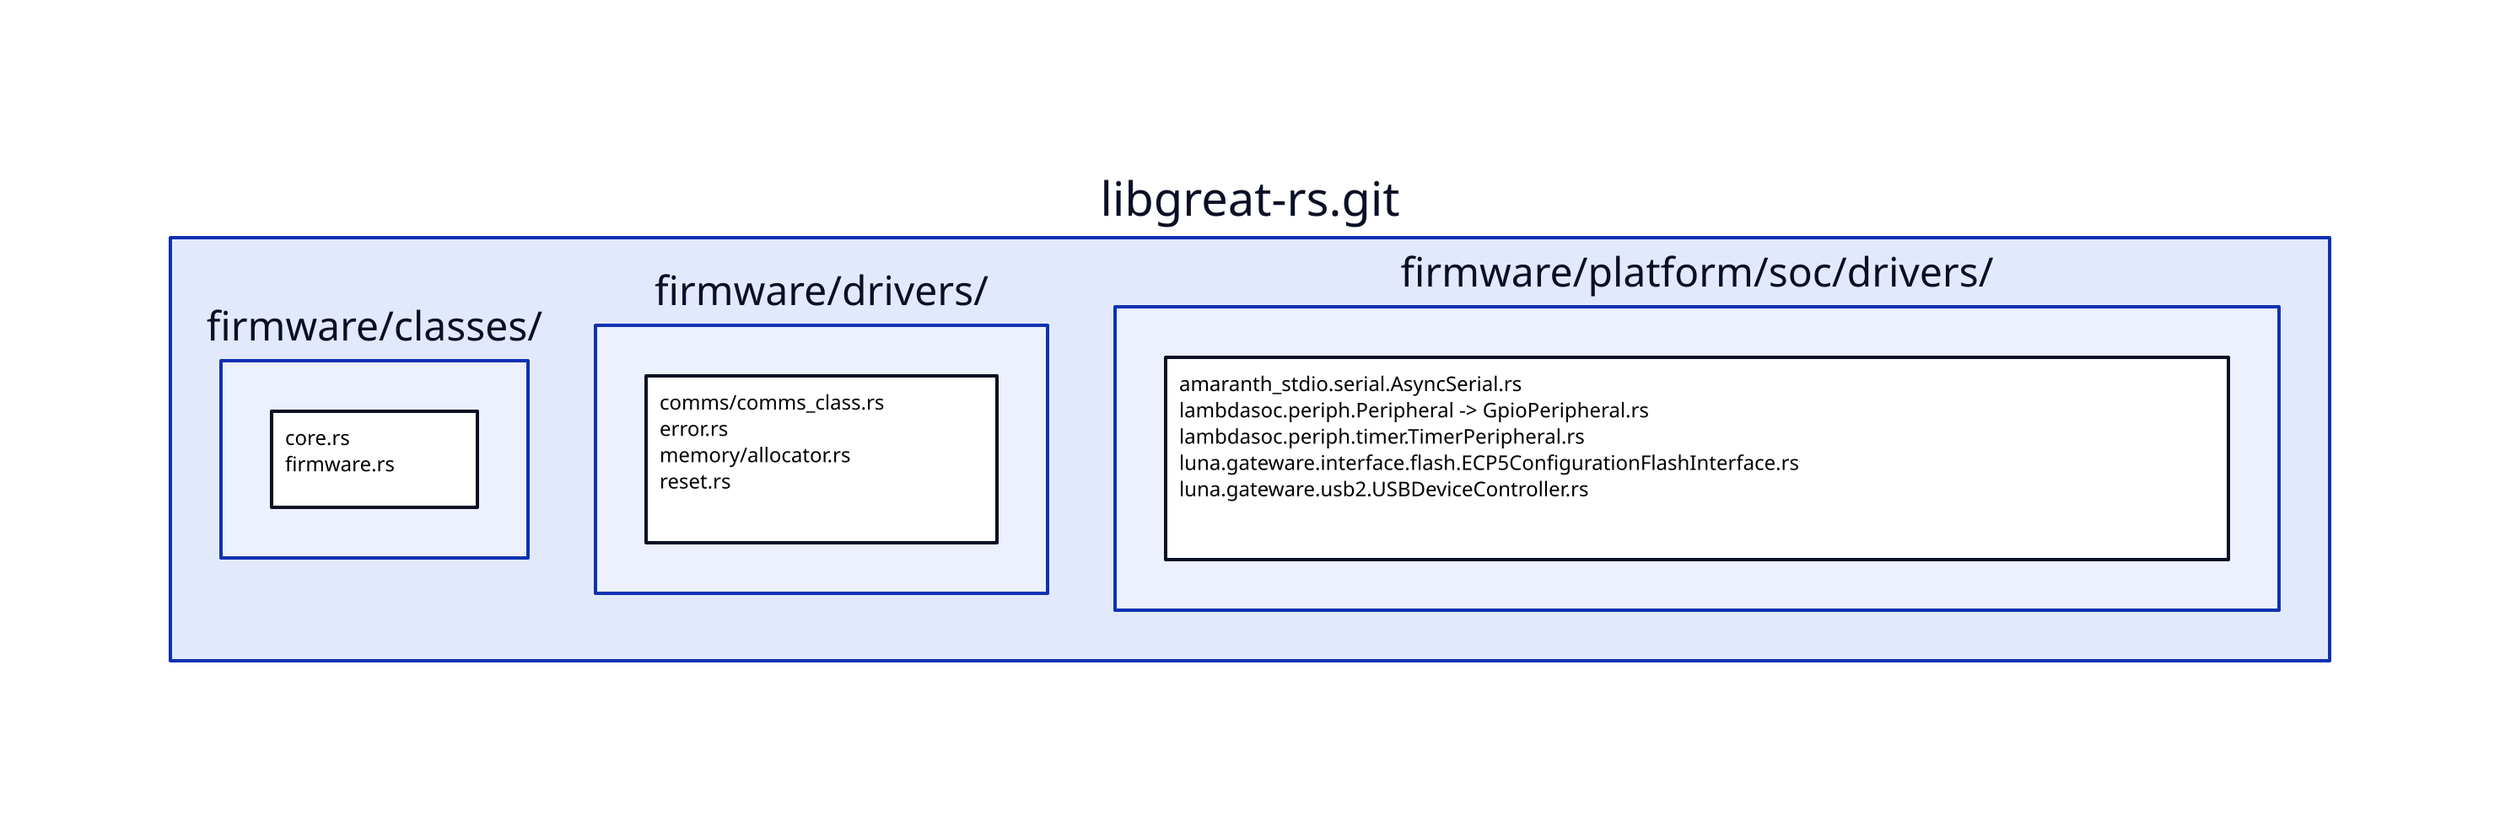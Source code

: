 # - libgreat-rs ---------------------------------------------------------------

libgreat-rs_git: libgreat-rs.git

libgreat-rs_git.firmware_classes: firmware/classes/
libgreat-rs_git.firmware_classes.text: |c
    core.rs
    firmware.rs
|

libgreat-rs_git.firmware_drivers: firmware/drivers/
libgreat-rs_git.firmware_drivers.text: |c
    comms/comms_class.rs
    error.rs
    memory/allocator.rs
    reset.rs
|

libgreat-rs_git.firmware_platform_drivers: firmware/platform/soc/drivers/
libgreat-rs_git.firmware_platform_drivers.text: |c
    amaranth_stdio.serial.AsyncSerial.rs
    lambdasoc.periph.Peripheral -> GpioPeripheral.rs
    lambdasoc.periph.timer.TimerPeripheral.rs
    luna.gateware.interface.flash.ECP5ConfigurationFlashInterface.rs
    luna.gateware.usb2.USBDeviceController.rs
|
